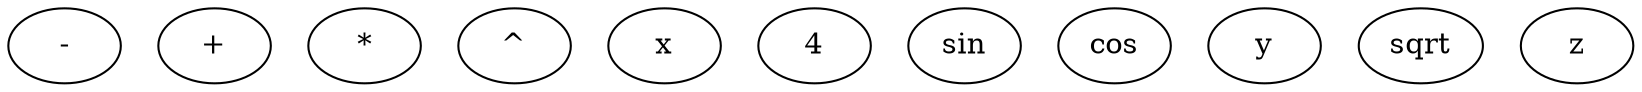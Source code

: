 digraph {
	"-"
	{
		"+"
		{
			"*"
			{
				"^"
				{
					x
				}
				{
					4
				}
			}
			{
				sin
				{
					x
				}
			}
		}
		{
			cos
			{
				y
			}
		}
	}
	{
		sqrt
		{
			z
		}
	}
}
